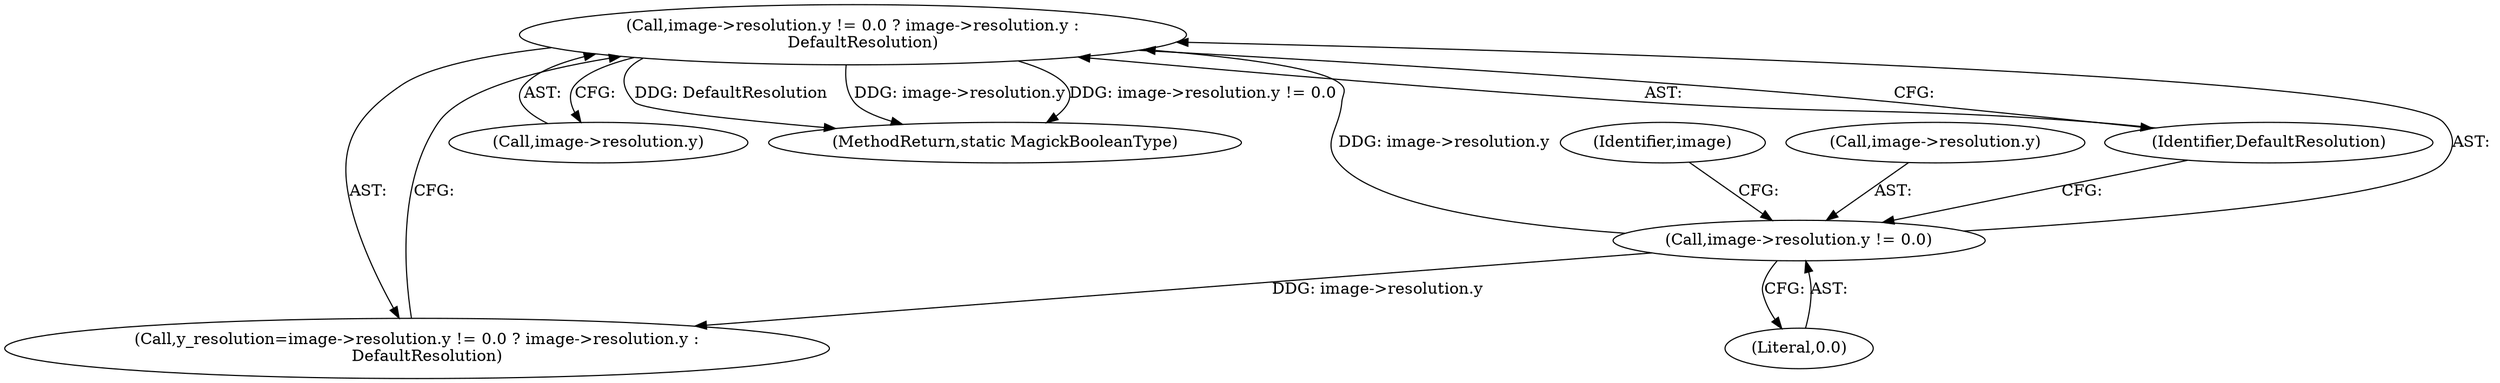 digraph "0_ImageMagick_0f6fc2d5bf8f500820c3dbcf0d23ee14f2d9f734_4@pointer" {
"1000381" [label="(Call,image->resolution.y != 0.0 ? image->resolution.y :\n    DefaultResolution)"];
"1000382" [label="(Call,image->resolution.y != 0.0)"];
"1000391" [label="(Identifier,image)"];
"1000382" [label="(Call,image->resolution.y != 0.0)"];
"1000379" [label="(Call,y_resolution=image->resolution.y != 0.0 ? image->resolution.y :\n    DefaultResolution)"];
"1000394" [label="(Identifier,DefaultResolution)"];
"1000389" [label="(Call,image->resolution.y)"];
"1000381" [label="(Call,image->resolution.y != 0.0 ? image->resolution.y :\n    DefaultResolution)"];
"1001948" [label="(MethodReturn,static MagickBooleanType)"];
"1000383" [label="(Call,image->resolution.y)"];
"1000388" [label="(Literal,0.0)"];
"1000381" -> "1000379"  [label="AST: "];
"1000381" -> "1000389"  [label="CFG: "];
"1000381" -> "1000394"  [label="CFG: "];
"1000382" -> "1000381"  [label="AST: "];
"1000389" -> "1000381"  [label="AST: "];
"1000394" -> "1000381"  [label="AST: "];
"1000379" -> "1000381"  [label="CFG: "];
"1000381" -> "1001948"  [label="DDG: DefaultResolution"];
"1000381" -> "1001948"  [label="DDG: image->resolution.y"];
"1000381" -> "1001948"  [label="DDG: image->resolution.y != 0.0"];
"1000382" -> "1000381"  [label="DDG: image->resolution.y"];
"1000382" -> "1000388"  [label="CFG: "];
"1000383" -> "1000382"  [label="AST: "];
"1000388" -> "1000382"  [label="AST: "];
"1000391" -> "1000382"  [label="CFG: "];
"1000394" -> "1000382"  [label="CFG: "];
"1000382" -> "1000379"  [label="DDG: image->resolution.y"];
}
